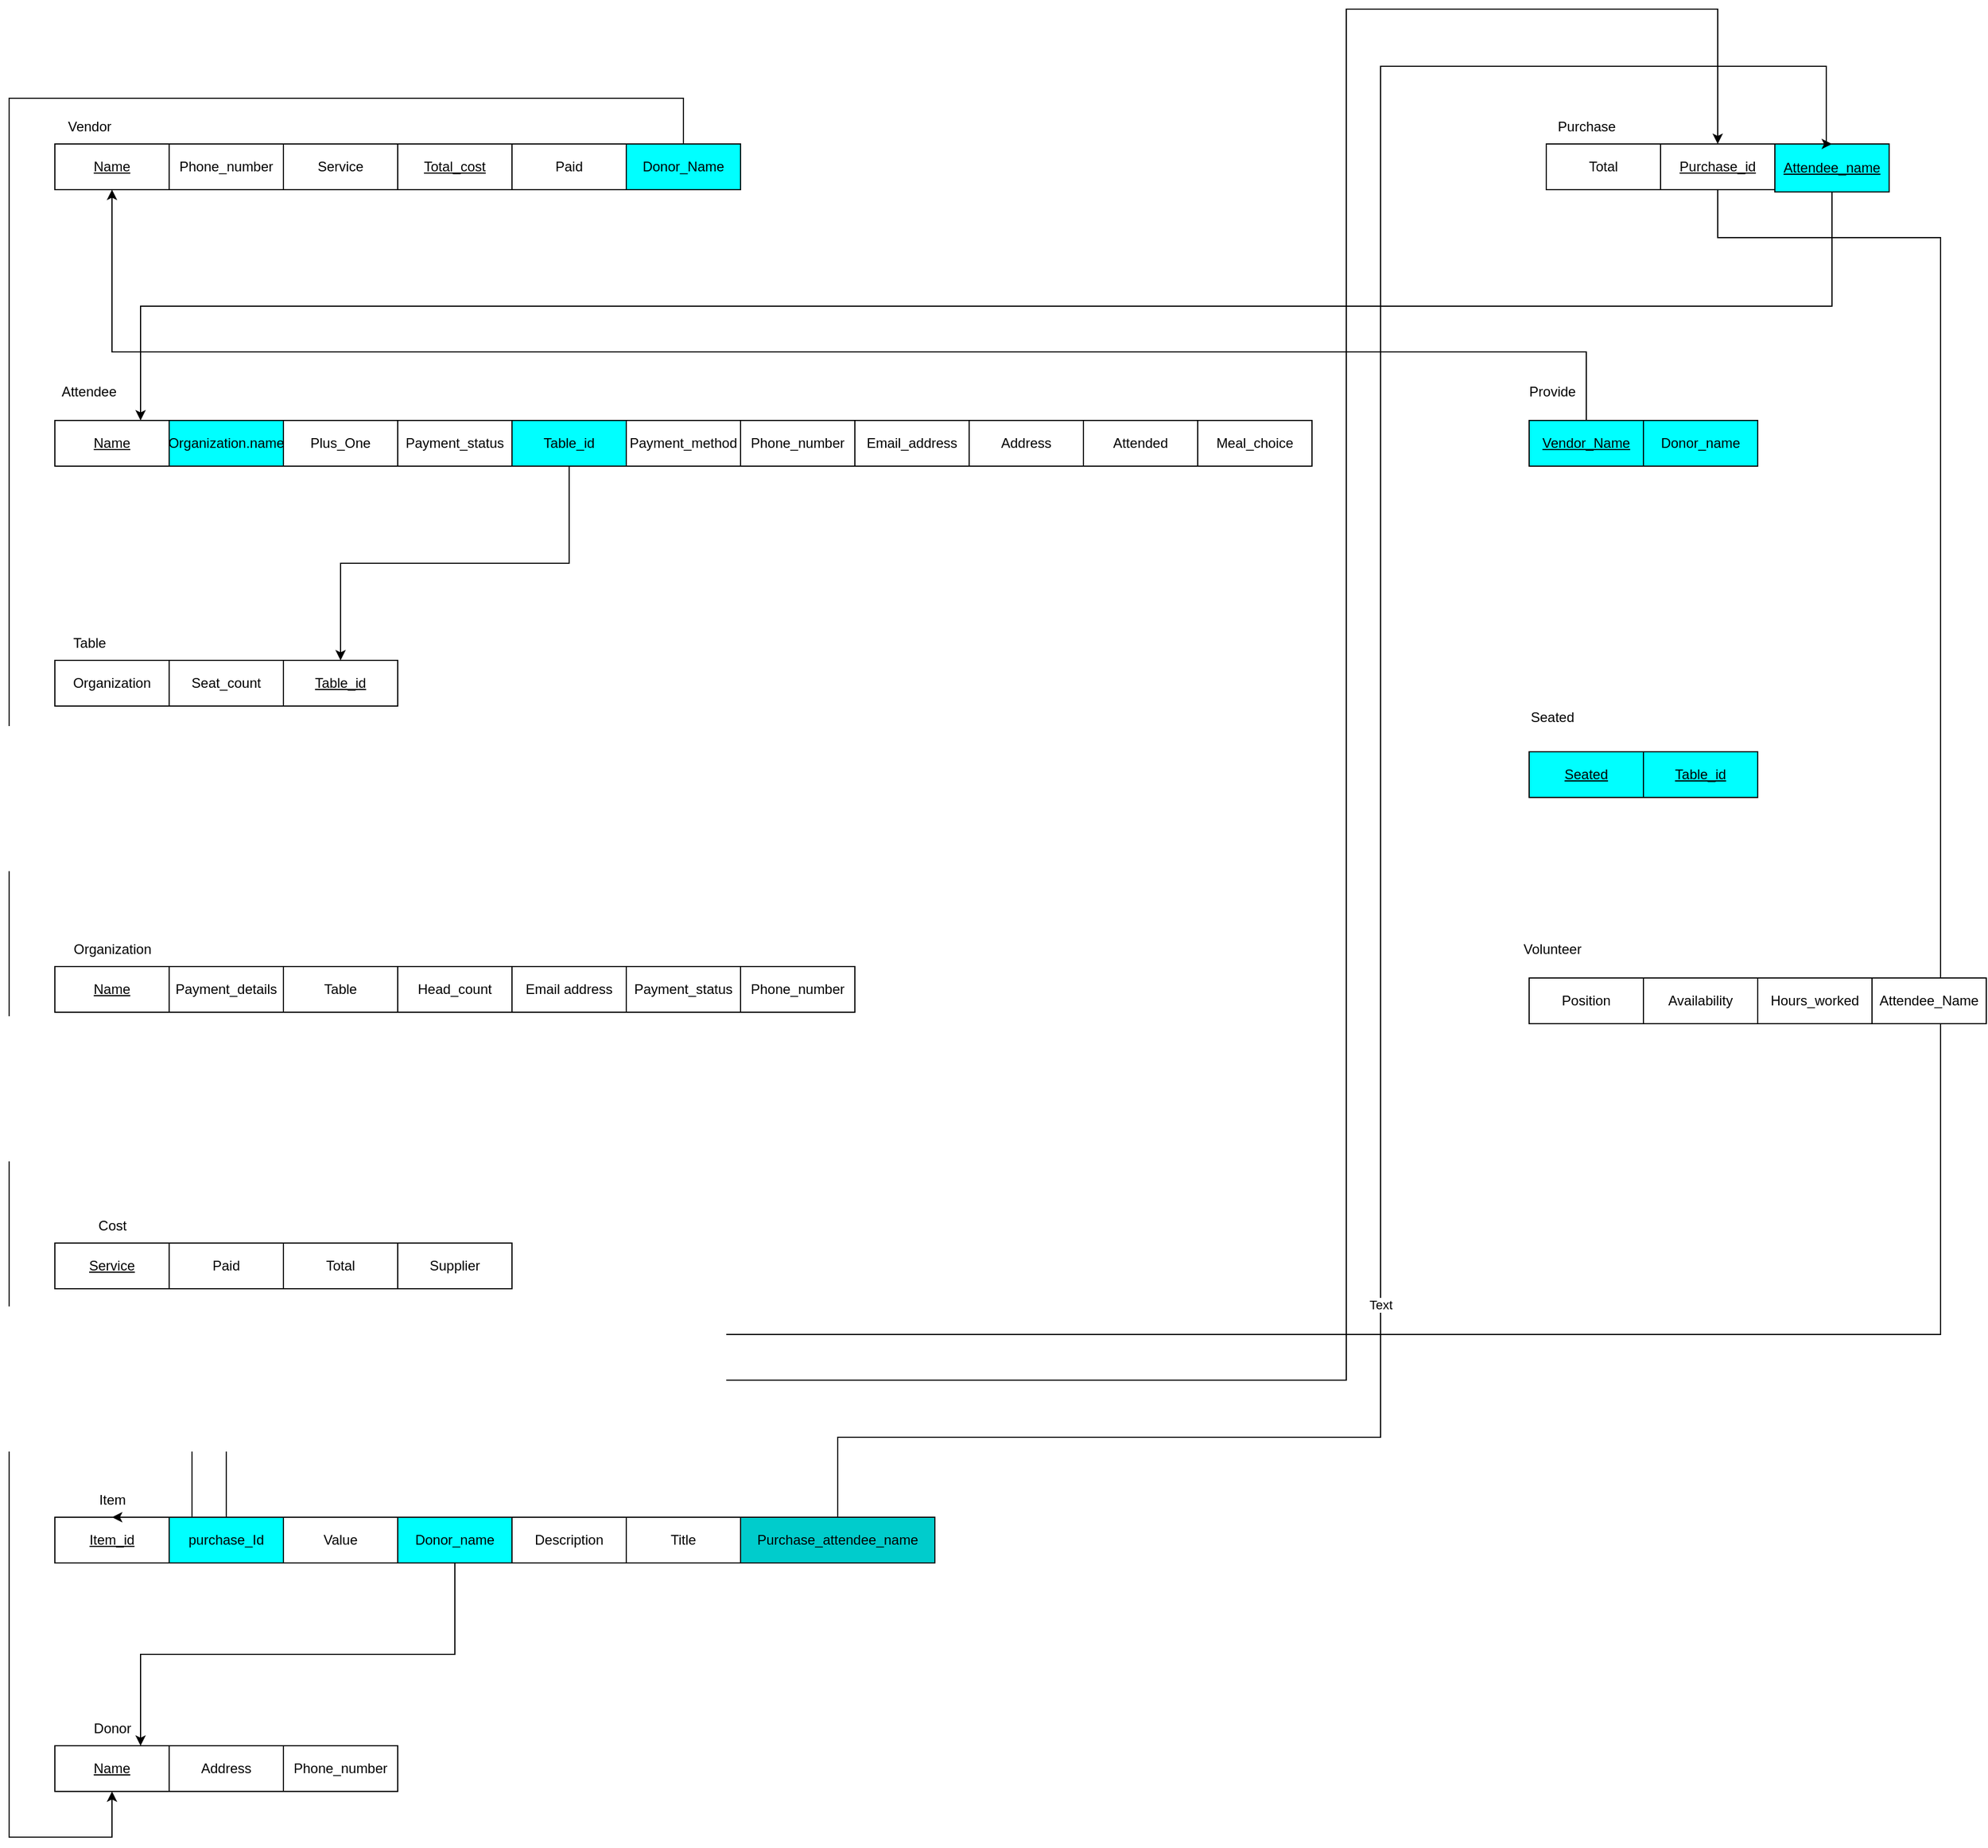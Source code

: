 <mxfile version="24.2.3" type="github">
  <diagram name="Page-1" id="JWPP79yBpx-Rtv-s2Ma5">
    <mxGraphModel dx="2503" dy="1983" grid="1" gridSize="10" guides="1" tooltips="1" connect="1" arrows="1" fold="1" page="1" pageScale="1" pageWidth="850" pageHeight="1100" math="0" shadow="0">
      <root>
        <mxCell id="0" />
        <mxCell id="1" parent="0" />
        <mxCell id="tisiuNeUIjjeBoUYgNED-27" value="&lt;u&gt;Name&lt;/u&gt;" style="rounded=0;whiteSpace=wrap;html=1;" vertex="1" parent="1">
          <mxGeometry x="70" y="290" width="100" height="40" as="geometry" />
        </mxCell>
        <mxCell id="tisiuNeUIjjeBoUYgNED-28" value="&lt;div&gt;Attendee&lt;/div&gt;" style="text;html=1;align=center;verticalAlign=middle;whiteSpace=wrap;rounded=0;" vertex="1" parent="1">
          <mxGeometry x="70" y="250" width="60" height="30" as="geometry" />
        </mxCell>
        <mxCell id="tisiuNeUIjjeBoUYgNED-29" value="Organization.name" style="rounded=0;whiteSpace=wrap;html=1;fillColor=#00FFFF;" vertex="1" parent="1">
          <mxGeometry x="170" y="290" width="100" height="40" as="geometry" />
        </mxCell>
        <mxCell id="tisiuNeUIjjeBoUYgNED-30" value="Plus_One" style="rounded=0;whiteSpace=wrap;html=1;" vertex="1" parent="1">
          <mxGeometry x="270" y="290" width="100" height="40" as="geometry" />
        </mxCell>
        <mxCell id="tisiuNeUIjjeBoUYgNED-31" value="Payment_status" style="rounded=0;whiteSpace=wrap;html=1;" vertex="1" parent="1">
          <mxGeometry x="370" y="290" width="100" height="40" as="geometry" />
        </mxCell>
        <mxCell id="tisiuNeUIjjeBoUYgNED-106" style="edgeStyle=orthogonalEdgeStyle;rounded=0;orthogonalLoop=1;jettySize=auto;html=1;exitX=0.5;exitY=1;exitDx=0;exitDy=0;entryX=0.5;entryY=0;entryDx=0;entryDy=0;" edge="1" parent="1" source="tisiuNeUIjjeBoUYgNED-32" target="tisiuNeUIjjeBoUYgNED-43">
          <mxGeometry relative="1" as="geometry" />
        </mxCell>
        <mxCell id="tisiuNeUIjjeBoUYgNED-32" value="Table_id" style="rounded=0;whiteSpace=wrap;html=1;fillColor=#00FFFF;" vertex="1" parent="1">
          <mxGeometry x="470" y="290" width="100" height="40" as="geometry" />
        </mxCell>
        <mxCell id="tisiuNeUIjjeBoUYgNED-33" value="Payment_method" style="rounded=0;whiteSpace=wrap;html=1;" vertex="1" parent="1">
          <mxGeometry x="570" y="290" width="100" height="40" as="geometry" />
        </mxCell>
        <mxCell id="tisiuNeUIjjeBoUYgNED-34" value="Phone_number" style="rounded=0;whiteSpace=wrap;html=1;" vertex="1" parent="1">
          <mxGeometry x="670" y="290" width="100" height="40" as="geometry" />
        </mxCell>
        <mxCell id="tisiuNeUIjjeBoUYgNED-35" value="Email_address" style="rounded=0;whiteSpace=wrap;html=1;" vertex="1" parent="1">
          <mxGeometry x="770" y="290" width="100" height="40" as="geometry" />
        </mxCell>
        <mxCell id="tisiuNeUIjjeBoUYgNED-36" value="Address" style="rounded=0;whiteSpace=wrap;html=1;" vertex="1" parent="1">
          <mxGeometry x="870" y="290" width="100" height="40" as="geometry" />
        </mxCell>
        <mxCell id="tisiuNeUIjjeBoUYgNED-37" value="Attended" style="rounded=0;whiteSpace=wrap;html=1;" vertex="1" parent="1">
          <mxGeometry x="970" y="290" width="100" height="40" as="geometry" />
        </mxCell>
        <mxCell id="tisiuNeUIjjeBoUYgNED-38" value="Meal_choice" style="rounded=0;whiteSpace=wrap;html=1;" vertex="1" parent="1">
          <mxGeometry x="1070" y="290" width="100" height="40" as="geometry" />
        </mxCell>
        <mxCell id="tisiuNeUIjjeBoUYgNED-39" value="Table" style="text;html=1;align=center;verticalAlign=middle;resizable=0;points=[];autosize=1;strokeColor=none;fillColor=none;" vertex="1" parent="1">
          <mxGeometry x="75" y="470" width="50" height="30" as="geometry" />
        </mxCell>
        <mxCell id="tisiuNeUIjjeBoUYgNED-40" value="Organization" style="rounded=0;whiteSpace=wrap;html=1;" vertex="1" parent="1">
          <mxGeometry x="70" y="500" width="100" height="40" as="geometry" />
        </mxCell>
        <mxCell id="tisiuNeUIjjeBoUYgNED-41" value="Seat_count" style="rounded=0;whiteSpace=wrap;html=1;" vertex="1" parent="1">
          <mxGeometry x="170" y="500" width="100" height="40" as="geometry" />
        </mxCell>
        <mxCell id="tisiuNeUIjjeBoUYgNED-43" value="&lt;u&gt;Table_id&lt;/u&gt;" style="rounded=0;whiteSpace=wrap;html=1;" vertex="1" parent="1">
          <mxGeometry x="270" y="500" width="100" height="40" as="geometry" />
        </mxCell>
        <mxCell id="tisiuNeUIjjeBoUYgNED-44" value="Organization" style="text;html=1;align=center;verticalAlign=middle;resizable=0;points=[];autosize=1;strokeColor=none;fillColor=none;" vertex="1" parent="1">
          <mxGeometry x="75" y="738" width="90" height="30" as="geometry" />
        </mxCell>
        <mxCell id="tisiuNeUIjjeBoUYgNED-45" value="&lt;u&gt;Name&lt;/u&gt;" style="rounded=0;whiteSpace=wrap;html=1;" vertex="1" parent="1">
          <mxGeometry x="70" y="768" width="100" height="40" as="geometry" />
        </mxCell>
        <mxCell id="tisiuNeUIjjeBoUYgNED-46" value="Payment_details" style="rounded=0;whiteSpace=wrap;html=1;" vertex="1" parent="1">
          <mxGeometry x="170" y="768" width="100" height="40" as="geometry" />
        </mxCell>
        <mxCell id="tisiuNeUIjjeBoUYgNED-47" value="Table" style="rounded=0;whiteSpace=wrap;html=1;" vertex="1" parent="1">
          <mxGeometry x="270" y="768" width="100" height="40" as="geometry" />
        </mxCell>
        <mxCell id="tisiuNeUIjjeBoUYgNED-48" value="Head_count" style="rounded=0;whiteSpace=wrap;html=1;" vertex="1" parent="1">
          <mxGeometry x="370" y="768" width="100" height="40" as="geometry" />
        </mxCell>
        <mxCell id="tisiuNeUIjjeBoUYgNED-49" value="Email address" style="rounded=0;whiteSpace=wrap;html=1;" vertex="1" parent="1">
          <mxGeometry x="470" y="768" width="100" height="40" as="geometry" />
        </mxCell>
        <mxCell id="tisiuNeUIjjeBoUYgNED-50" value="Payment_status" style="rounded=0;whiteSpace=wrap;html=1;" vertex="1" parent="1">
          <mxGeometry x="570" y="768" width="100" height="40" as="geometry" />
        </mxCell>
        <mxCell id="tisiuNeUIjjeBoUYgNED-51" value="Phone_number" style="rounded=0;whiteSpace=wrap;html=1;" vertex="1" parent="1">
          <mxGeometry x="670" y="768" width="100" height="40" as="geometry" />
        </mxCell>
        <mxCell id="tisiuNeUIjjeBoUYgNED-52" value="Availability" style="rounded=0;whiteSpace=wrap;html=1;" vertex="1" parent="1">
          <mxGeometry x="1460" y="778" width="100" height="40" as="geometry" />
        </mxCell>
        <mxCell id="tisiuNeUIjjeBoUYgNED-53" value="Cost" style="text;html=1;align=center;verticalAlign=middle;resizable=0;points=[];autosize=1;strokeColor=none;fillColor=none;" vertex="1" parent="1">
          <mxGeometry x="95" y="980" width="50" height="30" as="geometry" />
        </mxCell>
        <mxCell id="tisiuNeUIjjeBoUYgNED-54" value="&lt;u&gt;Service&lt;/u&gt;" style="rounded=0;whiteSpace=wrap;html=1;" vertex="1" parent="1">
          <mxGeometry x="70" y="1010" width="100" height="40" as="geometry" />
        </mxCell>
        <mxCell id="tisiuNeUIjjeBoUYgNED-55" value="Paid" style="rounded=0;whiteSpace=wrap;html=1;" vertex="1" parent="1">
          <mxGeometry x="170" y="1010" width="100" height="40" as="geometry" />
        </mxCell>
        <mxCell id="tisiuNeUIjjeBoUYgNED-56" value="Total" style="rounded=0;whiteSpace=wrap;html=1;" vertex="1" parent="1">
          <mxGeometry x="270" y="1010" width="100" height="40" as="geometry" />
        </mxCell>
        <mxCell id="tisiuNeUIjjeBoUYgNED-57" value="Supplier" style="rounded=0;whiteSpace=wrap;html=1;" vertex="1" parent="1">
          <mxGeometry x="370" y="1010" width="100" height="40" as="geometry" />
        </mxCell>
        <mxCell id="tisiuNeUIjjeBoUYgNED-58" value="Vendor" style="text;html=1;align=center;verticalAlign=middle;resizable=0;points=[];autosize=1;strokeColor=none;fillColor=none;" vertex="1" parent="1">
          <mxGeometry x="70" y="18" width="60" height="30" as="geometry" />
        </mxCell>
        <mxCell id="tisiuNeUIjjeBoUYgNED-59" value="&lt;u&gt;Name&lt;/u&gt;" style="rounded=0;whiteSpace=wrap;html=1;" vertex="1" parent="1">
          <mxGeometry x="70" y="48" width="100" height="40" as="geometry" />
        </mxCell>
        <mxCell id="tisiuNeUIjjeBoUYgNED-60" value="Phone_number" style="rounded=0;whiteSpace=wrap;html=1;" vertex="1" parent="1">
          <mxGeometry x="170" y="48" width="100" height="40" as="geometry" />
        </mxCell>
        <mxCell id="tisiuNeUIjjeBoUYgNED-61" value="Service" style="rounded=0;whiteSpace=wrap;html=1;" vertex="1" parent="1">
          <mxGeometry x="270" y="48" width="100" height="40" as="geometry" />
        </mxCell>
        <mxCell id="tisiuNeUIjjeBoUYgNED-62" value="&lt;u&gt;Total_cost&lt;/u&gt;" style="rounded=0;whiteSpace=wrap;html=1;" vertex="1" parent="1">
          <mxGeometry x="370" y="48" width="100" height="40" as="geometry" />
        </mxCell>
        <mxCell id="tisiuNeUIjjeBoUYgNED-63" value="Item" style="text;html=1;align=center;verticalAlign=middle;resizable=0;points=[];autosize=1;strokeColor=none;fillColor=none;" vertex="1" parent="1">
          <mxGeometry x="95" y="1220" width="50" height="30" as="geometry" />
        </mxCell>
        <mxCell id="tisiuNeUIjjeBoUYgNED-64" value="&lt;u&gt;Item_id&lt;/u&gt;" style="rounded=0;whiteSpace=wrap;html=1;" vertex="1" parent="1">
          <mxGeometry x="70" y="1250" width="100" height="40" as="geometry" />
        </mxCell>
        <mxCell id="tisiuNeUIjjeBoUYgNED-103" style="edgeStyle=orthogonalEdgeStyle;rounded=0;orthogonalLoop=1;jettySize=auto;html=1;exitX=0.5;exitY=0;exitDx=0;exitDy=0;entryX=0.5;entryY=0;entryDx=0;entryDy=0;" edge="1" parent="1" source="tisiuNeUIjjeBoUYgNED-65" target="tisiuNeUIjjeBoUYgNED-77">
          <mxGeometry relative="1" as="geometry">
            <Array as="points">
              <mxPoint x="220" y="1130" />
              <mxPoint x="1200" y="1130" />
              <mxPoint x="1200" y="-70" />
              <mxPoint x="1525" y="-70" />
            </Array>
          </mxGeometry>
        </mxCell>
        <mxCell id="tisiuNeUIjjeBoUYgNED-65" value="purchase_Id" style="rounded=0;whiteSpace=wrap;html=1;fillColor=#00FFFF;" vertex="1" parent="1">
          <mxGeometry x="170" y="1250" width="100" height="40" as="geometry" />
        </mxCell>
        <mxCell id="tisiuNeUIjjeBoUYgNED-66" value="Value" style="rounded=0;whiteSpace=wrap;html=1;" vertex="1" parent="1">
          <mxGeometry x="270" y="1250" width="100" height="40" as="geometry" />
        </mxCell>
        <mxCell id="tisiuNeUIjjeBoUYgNED-101" style="edgeStyle=orthogonalEdgeStyle;rounded=0;orthogonalLoop=1;jettySize=auto;html=1;exitX=0.5;exitY=1;exitDx=0;exitDy=0;entryX=0.75;entryY=0;entryDx=0;entryDy=0;" edge="1" parent="1" source="tisiuNeUIjjeBoUYgNED-68" target="tisiuNeUIjjeBoUYgNED-73">
          <mxGeometry relative="1" as="geometry" />
        </mxCell>
        <mxCell id="tisiuNeUIjjeBoUYgNED-68" value="Donor_name" style="rounded=0;whiteSpace=wrap;html=1;fillColor=#00FFFF;" vertex="1" parent="1">
          <mxGeometry x="370" y="1250" width="100" height="40" as="geometry" />
        </mxCell>
        <mxCell id="tisiuNeUIjjeBoUYgNED-69" value="Description" style="rounded=0;whiteSpace=wrap;html=1;" vertex="1" parent="1">
          <mxGeometry x="470" y="1250" width="100" height="40" as="geometry" />
        </mxCell>
        <mxCell id="tisiuNeUIjjeBoUYgNED-70" value="Title" style="rounded=0;whiteSpace=wrap;html=1;" vertex="1" parent="1">
          <mxGeometry x="570" y="1250" width="100" height="40" as="geometry" />
        </mxCell>
        <mxCell id="tisiuNeUIjjeBoUYgNED-72" value="Donor" style="text;html=1;align=center;verticalAlign=middle;resizable=0;points=[];autosize=1;strokeColor=none;fillColor=none;" vertex="1" parent="1">
          <mxGeometry x="90" y="1420" width="60" height="30" as="geometry" />
        </mxCell>
        <mxCell id="tisiuNeUIjjeBoUYgNED-73" value="&lt;u&gt;Name&lt;/u&gt;" style="rounded=0;whiteSpace=wrap;html=1;" vertex="1" parent="1">
          <mxGeometry x="70" y="1450" width="100" height="40" as="geometry" />
        </mxCell>
        <mxCell id="tisiuNeUIjjeBoUYgNED-74" value="Address" style="rounded=0;whiteSpace=wrap;html=1;" vertex="1" parent="1">
          <mxGeometry x="170" y="1450" width="100" height="40" as="geometry" />
        </mxCell>
        <mxCell id="tisiuNeUIjjeBoUYgNED-75" value="Phone_number" style="rounded=0;whiteSpace=wrap;html=1;" vertex="1" parent="1">
          <mxGeometry x="270" y="1450" width="100" height="40" as="geometry" />
        </mxCell>
        <mxCell id="tisiuNeUIjjeBoUYgNED-76" value="&lt;div&gt;Purchase&lt;/div&gt;" style="text;html=1;align=center;verticalAlign=middle;resizable=0;points=[];autosize=1;strokeColor=none;fillColor=none;" vertex="1" parent="1">
          <mxGeometry x="1375" y="18" width="70" height="30" as="geometry" />
        </mxCell>
        <mxCell id="tisiuNeUIjjeBoUYgNED-98" style="edgeStyle=orthogonalEdgeStyle;rounded=0;orthogonalLoop=1;jettySize=auto;html=1;exitX=0.5;exitY=1;exitDx=0;exitDy=0;entryX=0.5;entryY=0;entryDx=0;entryDy=0;" edge="1" parent="1" source="tisiuNeUIjjeBoUYgNED-77" target="tisiuNeUIjjeBoUYgNED-64">
          <mxGeometry relative="1" as="geometry">
            <Array as="points">
              <mxPoint x="1525" y="130" />
              <mxPoint x="1720" y="130" />
              <mxPoint x="1720" y="1090" />
              <mxPoint x="190" y="1090" />
              <mxPoint x="190" y="1250" />
            </Array>
          </mxGeometry>
        </mxCell>
        <mxCell id="tisiuNeUIjjeBoUYgNED-77" value="&lt;u&gt;Purchase_id&lt;/u&gt;" style="rounded=0;whiteSpace=wrap;html=1;" vertex="1" parent="1">
          <mxGeometry x="1475" y="48" width="100" height="40" as="geometry" />
        </mxCell>
        <mxCell id="tisiuNeUIjjeBoUYgNED-78" value="Total" style="rounded=0;whiteSpace=wrap;html=1;" vertex="1" parent="1">
          <mxGeometry x="1375" y="48" width="100" height="40" as="geometry" />
        </mxCell>
        <mxCell id="tisiuNeUIjjeBoUYgNED-99" style="edgeStyle=orthogonalEdgeStyle;rounded=0;orthogonalLoop=1;jettySize=auto;html=1;exitX=0.5;exitY=1;exitDx=0;exitDy=0;entryX=0.75;entryY=0;entryDx=0;entryDy=0;" edge="1" parent="1" source="tisiuNeUIjjeBoUYgNED-79" target="tisiuNeUIjjeBoUYgNED-27">
          <mxGeometry relative="1" as="geometry" />
        </mxCell>
        <mxCell id="tisiuNeUIjjeBoUYgNED-79" value="&lt;u&gt;Attendee_name&lt;/u&gt;" style="rounded=0;whiteSpace=wrap;html=1;fillColor=#00FFFF;" vertex="1" parent="1">
          <mxGeometry x="1575" y="48" width="100" height="42" as="geometry" />
        </mxCell>
        <mxCell id="tisiuNeUIjjeBoUYgNED-102" style="edgeStyle=orthogonalEdgeStyle;rounded=0;orthogonalLoop=1;jettySize=auto;html=1;exitX=0.5;exitY=0;exitDx=0;exitDy=0;fillColor=#99FF99;entryX=0.5;entryY=0;entryDx=0;entryDy=0;" edge="1" parent="1" source="tisiuNeUIjjeBoUYgNED-84" target="tisiuNeUIjjeBoUYgNED-79">
          <mxGeometry relative="1" as="geometry">
            <mxPoint x="1620" y="60" as="targetPoint" />
            <Array as="points">
              <mxPoint x="755" y="1180" />
              <mxPoint x="1230" y="1180" />
              <mxPoint x="1230" y="-20" />
              <mxPoint x="1620" y="-20" />
              <mxPoint x="1620" y="48" />
            </Array>
          </mxGeometry>
        </mxCell>
        <mxCell id="tisiuNeUIjjeBoUYgNED-104" value="Text" style="edgeLabel;html=1;align=center;verticalAlign=middle;resizable=0;points=[];" vertex="1" connectable="0" parent="tisiuNeUIjjeBoUYgNED-102">
          <mxGeometry x="-0.401" relative="1" as="geometry">
            <mxPoint as="offset" />
          </mxGeometry>
        </mxCell>
        <mxCell id="tisiuNeUIjjeBoUYgNED-84" value="Purchase_attendee_name" style="rounded=0;whiteSpace=wrap;html=1;fillColor=#00CCCC;" vertex="1" parent="1">
          <mxGeometry x="670" y="1250" width="170" height="40" as="geometry" />
        </mxCell>
        <mxCell id="tisiuNeUIjjeBoUYgNED-85" value="Paid" style="rounded=0;whiteSpace=wrap;html=1;" vertex="1" parent="1">
          <mxGeometry x="470" y="48" width="100" height="40" as="geometry" />
        </mxCell>
        <mxCell id="tisiuNeUIjjeBoUYgNED-86" value="Provide" style="text;html=1;align=center;verticalAlign=middle;resizable=0;points=[];autosize=1;strokeColor=none;fillColor=none;" vertex="1" parent="1">
          <mxGeometry x="1350" y="250" width="60" height="30" as="geometry" />
        </mxCell>
        <mxCell id="tisiuNeUIjjeBoUYgNED-107" style="edgeStyle=orthogonalEdgeStyle;rounded=0;orthogonalLoop=1;jettySize=auto;html=1;exitX=0.5;exitY=0;exitDx=0;exitDy=0;entryX=0.5;entryY=1;entryDx=0;entryDy=0;" edge="1" parent="1" source="tisiuNeUIjjeBoUYgNED-87" target="tisiuNeUIjjeBoUYgNED-59">
          <mxGeometry relative="1" as="geometry">
            <mxPoint x="120" y="140" as="targetPoint" />
            <Array as="points">
              <mxPoint x="1410" y="230" />
              <mxPoint x="120" y="230" />
            </Array>
          </mxGeometry>
        </mxCell>
        <mxCell id="tisiuNeUIjjeBoUYgNED-87" value="&lt;u&gt;Vendor_Name&lt;/u&gt;" style="rounded=0;whiteSpace=wrap;html=1;fillColor=#00FFFF;" vertex="1" parent="1">
          <mxGeometry x="1360" y="290" width="100" height="40" as="geometry" />
        </mxCell>
        <mxCell id="tisiuNeUIjjeBoUYgNED-88" value="Donor_name" style="rounded=0;whiteSpace=wrap;html=1;fillColor=#00FFFF;" vertex="1" parent="1">
          <mxGeometry x="1460" y="290" width="100" height="40" as="geometry" />
        </mxCell>
        <mxCell id="tisiuNeUIjjeBoUYgNED-100" style="edgeStyle=orthogonalEdgeStyle;rounded=0;orthogonalLoop=1;jettySize=auto;html=1;exitX=0.5;exitY=0;exitDx=0;exitDy=0;entryX=0.5;entryY=1;entryDx=0;entryDy=0;" edge="1" parent="1" source="tisiuNeUIjjeBoUYgNED-89" target="tisiuNeUIjjeBoUYgNED-73">
          <mxGeometry relative="1" as="geometry">
            <mxPoint x="620" y="28.0" as="sourcePoint" />
            <mxPoint x="130" y="1560" as="targetPoint" />
            <Array as="points">
              <mxPoint x="620" y="8" />
              <mxPoint x="30" y="8" />
              <mxPoint x="30" y="1530" />
              <mxPoint x="120" y="1530" />
            </Array>
          </mxGeometry>
        </mxCell>
        <mxCell id="tisiuNeUIjjeBoUYgNED-89" value="Donor_Name" style="rounded=0;whiteSpace=wrap;html=1;fillColor=#00FFFF;" vertex="1" parent="1">
          <mxGeometry x="570" y="48" width="100" height="40" as="geometry" />
        </mxCell>
        <mxCell id="tisiuNeUIjjeBoUYgNED-90" value="Seated" style="text;html=1;align=center;verticalAlign=middle;resizable=0;points=[];autosize=1;strokeColor=none;fillColor=none;" vertex="1" parent="1">
          <mxGeometry x="1350" y="535" width="60" height="30" as="geometry" />
        </mxCell>
        <mxCell id="tisiuNeUIjjeBoUYgNED-91" value="&lt;u&gt;Seated&lt;/u&gt;" style="rounded=0;whiteSpace=wrap;html=1;fillColor=#00FFFF;" vertex="1" parent="1">
          <mxGeometry x="1360" y="580" width="100" height="40" as="geometry" />
        </mxCell>
        <mxCell id="tisiuNeUIjjeBoUYgNED-92" value="&lt;u&gt;Table_id&lt;/u&gt;" style="rounded=0;whiteSpace=wrap;html=1;fillColor=#00FFFF;" vertex="1" parent="1">
          <mxGeometry x="1460" y="580" width="100" height="40" as="geometry" />
        </mxCell>
        <mxCell id="tisiuNeUIjjeBoUYgNED-93" value="&lt;div&gt;Volunteer&lt;/div&gt;" style="text;html=1;align=center;verticalAlign=middle;resizable=0;points=[];autosize=1;strokeColor=none;fillColor=none;" vertex="1" parent="1">
          <mxGeometry x="1345" y="738" width="70" height="30" as="geometry" />
        </mxCell>
        <mxCell id="tisiuNeUIjjeBoUYgNED-94" value="Position" style="rounded=0;whiteSpace=wrap;html=1;" vertex="1" parent="1">
          <mxGeometry x="1360" y="778" width="100" height="40" as="geometry" />
        </mxCell>
        <mxCell id="tisiuNeUIjjeBoUYgNED-96" value="Hours_worked" style="rounded=0;whiteSpace=wrap;html=1;" vertex="1" parent="1">
          <mxGeometry x="1560" y="778" width="100" height="40" as="geometry" />
        </mxCell>
        <mxCell id="tisiuNeUIjjeBoUYgNED-97" value="Attendee_Name" style="rounded=0;whiteSpace=wrap;html=1;" vertex="1" parent="1">
          <mxGeometry x="1660" y="778" width="100" height="40" as="geometry" />
        </mxCell>
      </root>
    </mxGraphModel>
  </diagram>
</mxfile>
